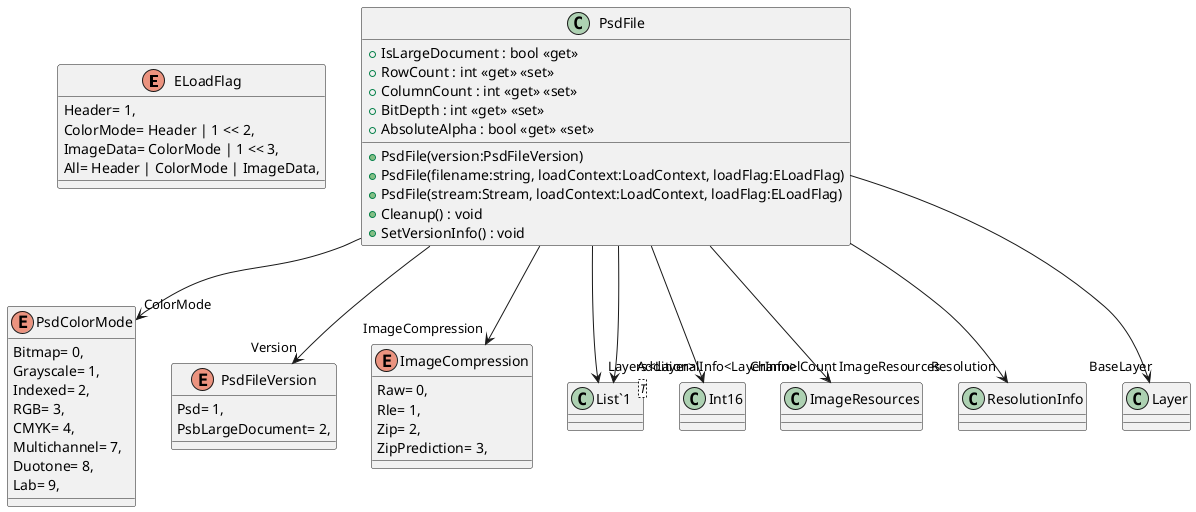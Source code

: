 @startuml
enum ELoadFlag {
    Header= 1,
    ColorMode= Header | 1 << 2,
    ImageData= ColorMode | 1 << 3,
    All= Header | ColorMode | ImageData,
}
enum PsdColorMode {
    Bitmap= 0,
    Grayscale= 1,
    Indexed= 2,
    RGB= 3,
    CMYK= 4,
    Multichannel= 7,
    Duotone= 8,
    Lab= 9,
}
enum PsdFileVersion {
    Psd= 1,
    PsbLargeDocument= 2,
}
class PsdFile {
    + PsdFile(version:PsdFileVersion)
    + PsdFile(filename:string, loadContext:LoadContext, loadFlag:ELoadFlag)
    + PsdFile(stream:Stream, loadContext:LoadContext, loadFlag:ELoadFlag)
    + IsLargeDocument : bool <<get>>
    + RowCount : int <<get>> <<set>>
    + ColumnCount : int <<get>> <<set>>
    + BitDepth : int <<get>> <<set>>
    + AbsoluteAlpha : bool <<get>> <<set>>
    + Cleanup() : void
    + SetVersionInfo() : void
}
enum ImageCompression {
    Raw= 0,
    Rle= 1,
    Zip= 2,
    ZipPrediction= 3,
}
class "List`1"<T> {
}
PsdFile --> "Version" PsdFileVersion
PsdFile --> "ChannelCount" Int16
PsdFile --> "ColorMode" PsdColorMode
PsdFile --> "ImageResources" ImageResources
PsdFile --> "Resolution" ResolutionInfo
PsdFile --> "Layers<Layer>" "List`1"
PsdFile --> "AdditionalInfo<LayerInfo>" "List`1"
PsdFile --> "BaseLayer" Layer
PsdFile --> "ImageCompression" ImageCompression
@enduml
